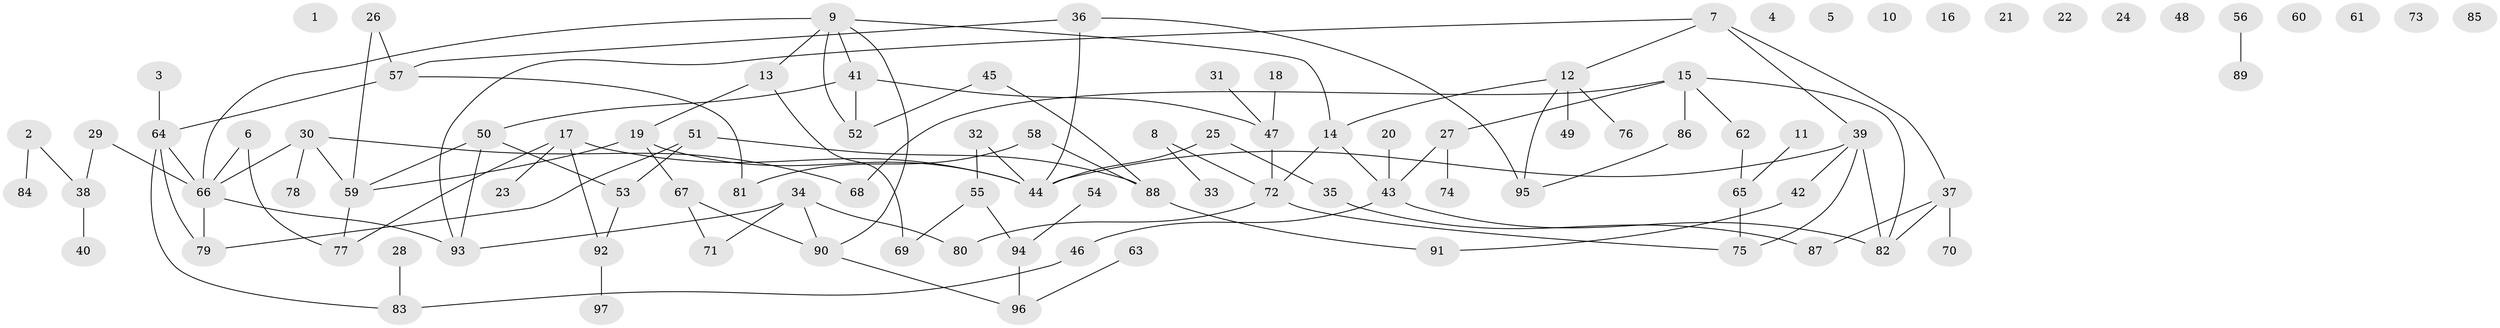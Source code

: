 // Generated by graph-tools (version 1.1) at 2025/00/03/09/25 03:00:55]
// undirected, 97 vertices, 115 edges
graph export_dot {
graph [start="1"]
  node [color=gray90,style=filled];
  1;
  2;
  3;
  4;
  5;
  6;
  7;
  8;
  9;
  10;
  11;
  12;
  13;
  14;
  15;
  16;
  17;
  18;
  19;
  20;
  21;
  22;
  23;
  24;
  25;
  26;
  27;
  28;
  29;
  30;
  31;
  32;
  33;
  34;
  35;
  36;
  37;
  38;
  39;
  40;
  41;
  42;
  43;
  44;
  45;
  46;
  47;
  48;
  49;
  50;
  51;
  52;
  53;
  54;
  55;
  56;
  57;
  58;
  59;
  60;
  61;
  62;
  63;
  64;
  65;
  66;
  67;
  68;
  69;
  70;
  71;
  72;
  73;
  74;
  75;
  76;
  77;
  78;
  79;
  80;
  81;
  82;
  83;
  84;
  85;
  86;
  87;
  88;
  89;
  90;
  91;
  92;
  93;
  94;
  95;
  96;
  97;
  2 -- 38;
  2 -- 84;
  3 -- 64;
  6 -- 66;
  6 -- 77;
  7 -- 12;
  7 -- 37;
  7 -- 39;
  7 -- 93;
  8 -- 33;
  8 -- 72;
  9 -- 13;
  9 -- 14;
  9 -- 41;
  9 -- 52;
  9 -- 66;
  9 -- 90;
  11 -- 65;
  12 -- 14;
  12 -- 49;
  12 -- 76;
  12 -- 95;
  13 -- 19;
  13 -- 69;
  14 -- 43;
  14 -- 72;
  15 -- 27;
  15 -- 62;
  15 -- 68;
  15 -- 82;
  15 -- 86;
  17 -- 23;
  17 -- 44;
  17 -- 77;
  17 -- 92;
  18 -- 47;
  19 -- 44;
  19 -- 59;
  19 -- 67;
  20 -- 43;
  25 -- 35;
  25 -- 44;
  26 -- 57;
  26 -- 59;
  27 -- 43;
  27 -- 74;
  28 -- 83;
  29 -- 38;
  29 -- 66;
  30 -- 59;
  30 -- 66;
  30 -- 68;
  30 -- 78;
  31 -- 47;
  32 -- 44;
  32 -- 55;
  34 -- 71;
  34 -- 80;
  34 -- 90;
  34 -- 93;
  35 -- 87;
  36 -- 44;
  36 -- 57;
  36 -- 95;
  37 -- 70;
  37 -- 82;
  37 -- 87;
  38 -- 40;
  39 -- 42;
  39 -- 44;
  39 -- 75;
  39 -- 82;
  41 -- 47;
  41 -- 50;
  41 -- 52;
  42 -- 91;
  43 -- 46;
  43 -- 82;
  45 -- 52;
  45 -- 88;
  46 -- 83;
  47 -- 72;
  50 -- 53;
  50 -- 59;
  50 -- 93;
  51 -- 53;
  51 -- 79;
  51 -- 88;
  53 -- 92;
  54 -- 94;
  55 -- 69;
  55 -- 94;
  56 -- 89;
  57 -- 64;
  57 -- 81;
  58 -- 81;
  58 -- 88;
  59 -- 77;
  62 -- 65;
  63 -- 96;
  64 -- 66;
  64 -- 79;
  64 -- 83;
  65 -- 75;
  66 -- 79;
  66 -- 93;
  67 -- 71;
  67 -- 90;
  72 -- 75;
  72 -- 80;
  86 -- 95;
  88 -- 91;
  90 -- 96;
  92 -- 97;
  94 -- 96;
}
